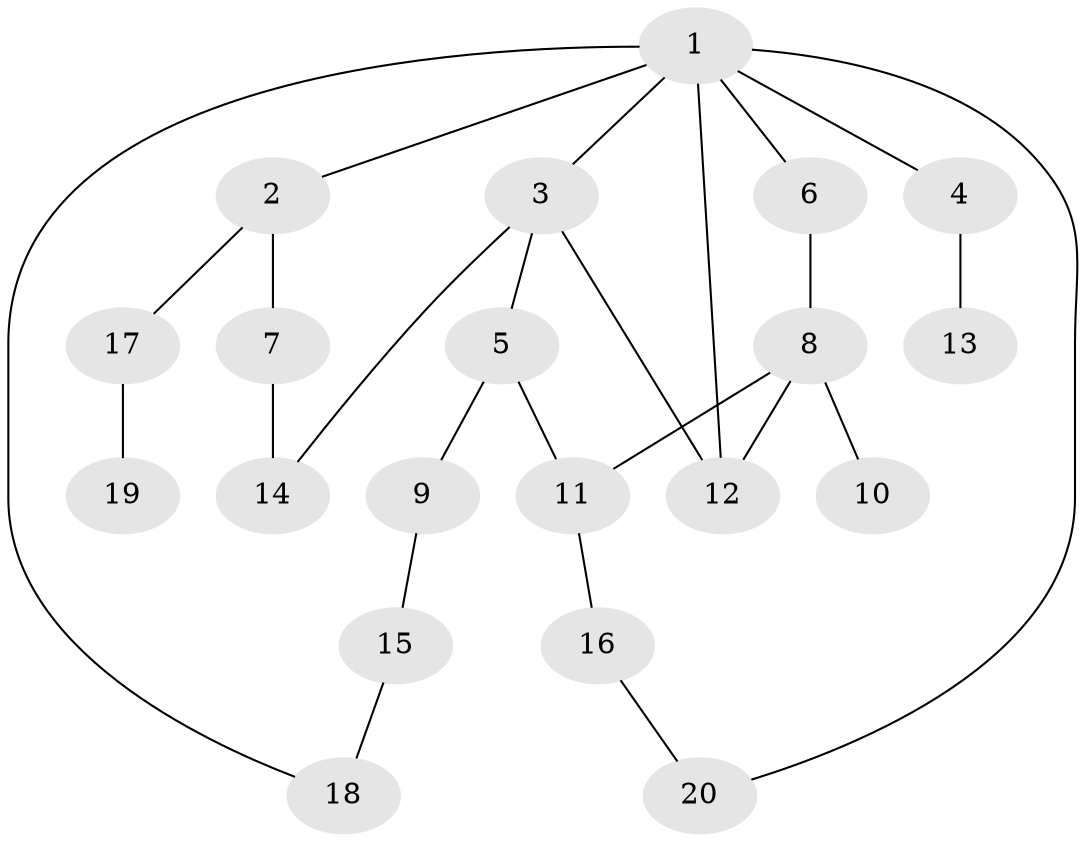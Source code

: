 // Generated by graph-tools (version 1.1) at 2025/46/02/15/25 05:46:28]
// undirected, 20 vertices, 25 edges
graph export_dot {
graph [start="1"]
  node [color=gray90,style=filled];
  1;
  2;
  3;
  4;
  5;
  6;
  7;
  8;
  9;
  10;
  11;
  12;
  13;
  14;
  15;
  16;
  17;
  18;
  19;
  20;
  1 -- 2;
  1 -- 3;
  1 -- 4;
  1 -- 6;
  1 -- 18;
  1 -- 20;
  1 -- 12;
  2 -- 7;
  2 -- 17;
  3 -- 5;
  3 -- 14;
  3 -- 12;
  4 -- 13;
  5 -- 9;
  5 -- 11;
  6 -- 8;
  7 -- 14;
  8 -- 10;
  8 -- 12;
  8 -- 11;
  9 -- 15;
  11 -- 16;
  15 -- 18;
  16 -- 20;
  17 -- 19;
}
